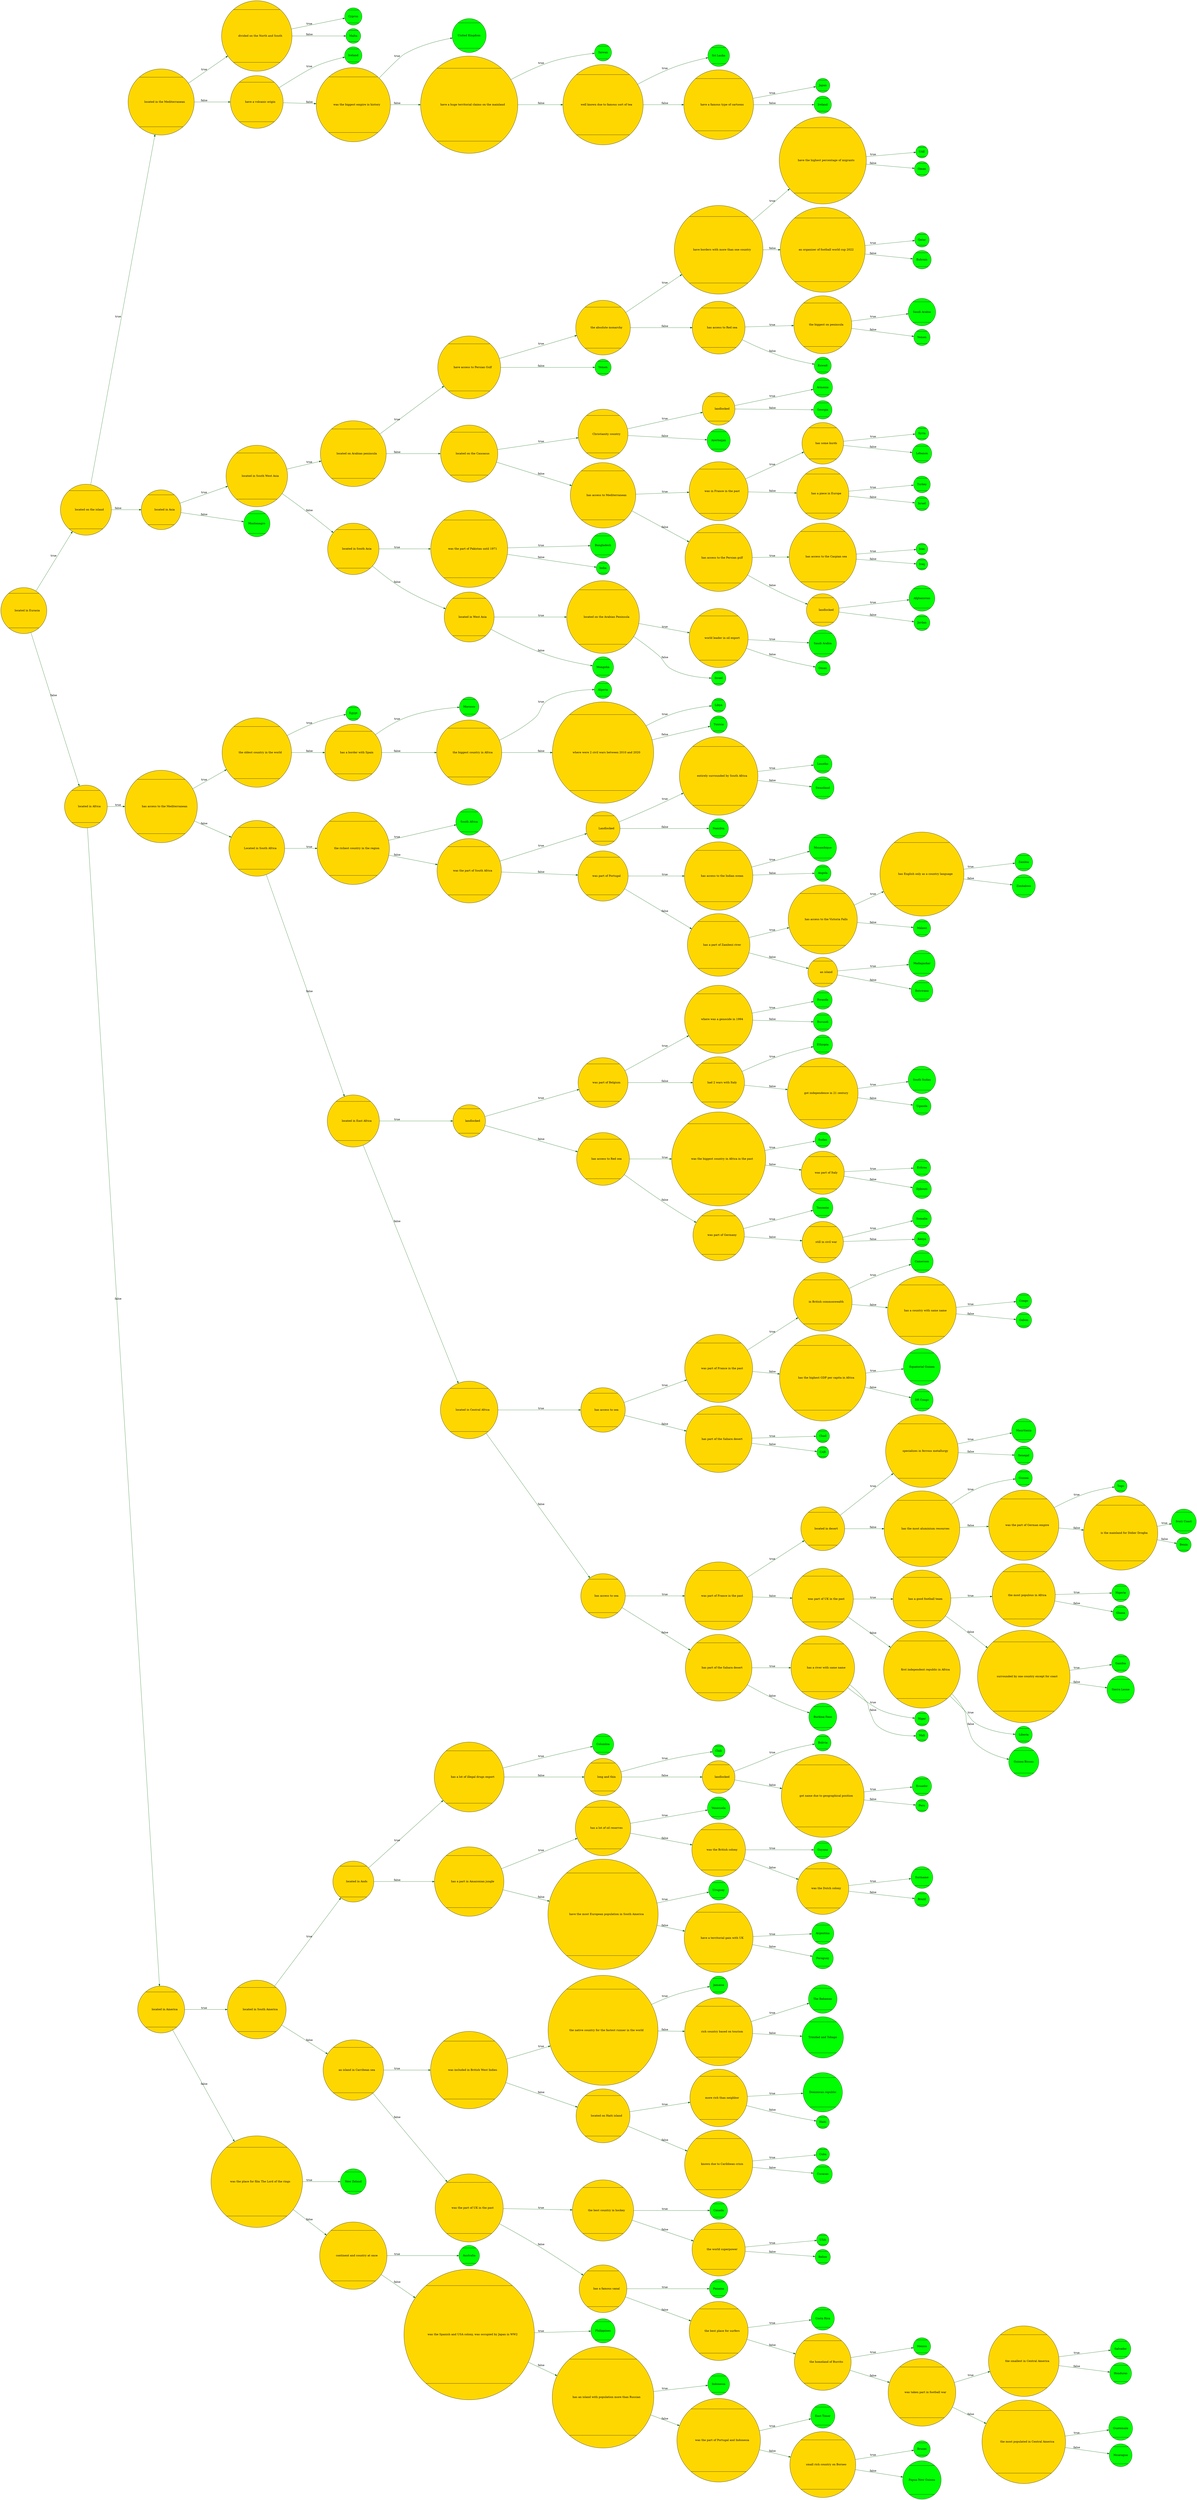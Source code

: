 digraph G{
edge [color = "darkgreen"];
rankdir = "LR";
node [shape = Mcircle];
node [color = "#000000", shape = Mcircle];
node0x563d297e5400[ style = "filled, rounded", fillcolor = "gold"]node0x563d297e5400 [label="	located in Eurasia
"];
node0x563d297e78d0[ style = "filled, rounded", fillcolor = "gold"]node0x563d297e78d0 [label="	located on the island
"];
node0x563d297e7930[ style = "filled, rounded", fillcolor = "gold"]node0x563d297e7930 [label="	located in the Mediterranean
"];
node0x563d297e7990[ style = "filled, rounded", fillcolor = "gold"]node0x563d297e7990 [label="	divided on the North and South
"];
node0x563d297e79f0[ style = "filled, rounded", fillcolor = "lime"]node0x563d297e79f0 [label="Cyprus
"];
node0x563d297e7a50[ style = "filled, rounded", fillcolor = "lime"]node0x563d297e7a50 [label="Malta
"];
node0x563d297e7ab0[ style = "filled, rounded", fillcolor = "gold"]node0x563d297e7ab0 [label="	have a volcanic origin
"];
node0x563d297e7b10[ style = "filled, rounded", fillcolor = "lime"]node0x563d297e7b10 [label="Iceland
"];
node0x563d297e7b70[ style = "filled, rounded", fillcolor = "gold"]node0x563d297e7b70 [label="	was the biggest empire in history
"];
node0x563d297e7bd0[ style = "filled, rounded", fillcolor = "lime"]node0x563d297e7bd0 [label="United Kingdom
"];
node0x563d297e7c30[ style = "filled, rounded", fillcolor = "gold"]node0x563d297e7c30 [label="	have a huge territorial claims on the mainland
"];
node0x563d297e7c90[ style = "filled, rounded", fillcolor = "lime"]node0x563d297e7c90 [label="Taiwan
"];
node0x563d297e7cf0[ style = "filled, rounded", fillcolor = "gold"]node0x563d297e7cf0 [label="	well known due to famous sort of tea
"];
node0x563d297e7d50[ style = "filled, rounded", fillcolor = "lime"]node0x563d297e7d50 [label="Sri Lanka
"];
node0x563d297e7db0[ style = "filled, rounded", fillcolor = "gold"]node0x563d297e7db0 [label="	have a famous type of cartoons
"];
node0x563d297e7e10[ style = "filled, rounded", fillcolor = "lime"]node0x563d297e7e10 [label="Japan
"];
node0x563d297e7e70[ style = "filled, rounded", fillcolor = "lime"]node0x563d297e7e70 [label="Ireland
"];
node0x563d297e7ed0[ style = "filled, rounded", fillcolor = "gold"]node0x563d297e7ed0 [label="	located in Asia
"];
node0x563d297e7f30[ style = "filled, rounded", fillcolor = "gold"]node0x563d297e7f30 [label="	located in South West Asia
"];
node0x563d297e7f90[ style = "filled, rounded", fillcolor = "gold"]node0x563d297e7f90 [label="	located on Arabian peninsula
"];
node0x563d297e7ff0[ style = "filled, rounded", fillcolor = "gold"]node0x563d297e7ff0 [label="	have access to Persian Gulf
"];
node0x563d297e8050[ style = "filled, rounded", fillcolor = "gold"]node0x563d297e8050 [label="	the absolute monarchy
"];
node0x563d297e80b0[ style = "filled, rounded", fillcolor = "gold"]node0x563d297e80b0 [label="	have borders with more than one country
"];
node0x563d297e8110[ style = "filled, rounded", fillcolor = "gold"]node0x563d297e8110 [label="	have the highest percentage of migrants
"];
node0x563d297e8170[ style = "filled, rounded", fillcolor = "lime"]node0x563d297e8170 [label="UAE
"];
node0x563d297e81d0[ style = "filled, rounded", fillcolor = "lime"]node0x563d297e81d0 [label="Oman
"];
node0x563d297e8230[ style = "filled, rounded", fillcolor = "gold"]node0x563d297e8230 [label="	an organizer of football world cup 2022
"];
node0x563d297e8290[ style = "filled, rounded", fillcolor = "lime"]node0x563d297e8290 [label="Qatar
"];
node0x563d297e82f0[ style = "filled, rounded", fillcolor = "lime"]node0x563d297e82f0 [label="Bahrain
"];
node0x563d297e8350[ style = "filled, rounded", fillcolor = "gold"]node0x563d297e8350 [label="	has access to Red sea
"];
node0x563d297e83b0[ style = "filled, rounded", fillcolor = "gold"]node0x563d297e83b0 [label="	the biggest on peninsula
"];
node0x563d297e8410[ style = "filled, rounded", fillcolor = "lime"]node0x563d297e8410 [label="Saudi Arabia
"];
node0x563d297e8470[ style = "filled, rounded", fillcolor = "lime"]node0x563d297e8470 [label="Yemen
"];
node0x563d297e84d0[ style = "filled, rounded", fillcolor = "lime"]node0x563d297e84d0 [label="Kuwait
"];
node0x563d297e8530[ style = "filled, rounded", fillcolor = "lime"]node0x563d297e8530 [label="Yemen
"];
node0x563d297e8590[ style = "filled, rounded", fillcolor = "gold"]node0x563d297e8590 [label="	located on the Caucasus
"];
node0x563d297e85f0[ style = "filled, rounded", fillcolor = "gold"]node0x563d297e85f0 [label="	Christianity country
"];
node0x563d297e8650[ style = "filled, rounded", fillcolor = "gold"]node0x563d297e8650 [label="	landlocked
"];
node0x563d297e86b0[ style = "filled, rounded", fillcolor = "lime"]node0x563d297e86b0 [label="Armenia
"];
node0x563d297e8710[ style = "filled, rounded", fillcolor = "lime"]node0x563d297e8710 [label="Georgia
"];
node0x563d297e8770[ style = "filled, rounded", fillcolor = "lime"]node0x563d297e8770 [label="Azerbaijan
"];
node0x563d297e87d0[ style = "filled, rounded", fillcolor = "gold"]node0x563d297e87d0 [label="	has access to Mediterranean
"];
node0x563d297e8830[ style = "filled, rounded", fillcolor = "gold"]node0x563d297e8830 [label="	was in France in the past
"];
node0x563d297e8890[ style = "filled, rounded", fillcolor = "gold"]node0x563d297e8890 [label="	has some kurds
"];
node0x563d297e88f0[ style = "filled, rounded", fillcolor = "lime"]node0x563d297e88f0 [label="Syria
"];
node0x563d297e8950[ style = "filled, rounded", fillcolor = "lime"]node0x563d297e8950 [label="Lebanon
"];
node0x563d297e89b0[ style = "filled, rounded", fillcolor = "gold"]node0x563d297e89b0 [label="	has a piece in Europe
"];
node0x563d297e8a10[ style = "filled, rounded", fillcolor = "lime"]node0x563d297e8a10 [label="Turkey
"];
node0x563d297e8a70[ style = "filled, rounded", fillcolor = "lime"]node0x563d297e8a70 [label="Israel
"];
node0x563d297e8ad0[ style = "filled, rounded", fillcolor = "gold"]node0x563d297e8ad0 [label="	has access to the Persian gulf
"];
node0x563d297e8b30[ style = "filled, rounded", fillcolor = "gold"]node0x563d297e8b30 [label="	has access to the Caspian sea
"];
node0x563d297e8b90[ style = "filled, rounded", fillcolor = "lime"]node0x563d297e8b90 [label="Iran
"];
node0x563d297e8bf0[ style = "filled, rounded", fillcolor = "lime"]node0x563d297e8bf0 [label="Iraq
"];
node0x563d297e8c50[ style = "filled, rounded", fillcolor = "gold"]node0x563d297e8c50 [label="	landlocked
"];
node0x563d297e8cb0[ style = "filled, rounded", fillcolor = "lime"]node0x563d297e8cb0 [label="Afghanistan
"];
node0x563d297e8d10[ style = "filled, rounded", fillcolor = "lime"]node0x563d297e8d10 [label="Jordan
"];
node0x563d297e8d70[ style = "filled, rounded", fillcolor = "gold"]node0x563d297e8d70 [label="	located in South Asia
"];
node0x563d297e8dd0[ style = "filled, rounded", fillcolor = "gold"]node0x563d297e8dd0 [label="	was the part of Pakistan until 1971
"];
node0x563d297e8e30[ style = "filled, rounded", fillcolor = "lime"]node0x563d297e8e30 [label="Bangladesh
"];
node0x563d297e8e90[ style = "filled, rounded", fillcolor = "lime"]node0x563d297e8e90 [label="India
"];
node0x563d297e8ef0[ style = "filled, rounded", fillcolor = "gold"]node0x563d297e8ef0 [label="	located in West Asia
"];
node0x563d297e8f50[ style = "filled, rounded", fillcolor = "gold"]node0x563d297e8f50 [label="	located on the Arabian Peninsula
"];
node0x563d297e8fb0[ style = "filled, rounded", fillcolor = "gold"]node0x563d297e8fb0 [label="	world leader in oil export
"];
node0x563d297e9010[ style = "filled, rounded", fillcolor = "lime"]node0x563d297e9010 [label="Saudi Arabia
"];
node0x563d297e9070[ style = "filled, rounded", fillcolor = "lime"]node0x563d297e9070 [label="Oman
"];
node0x563d297e90d0[ style = "filled, rounded", fillcolor = "lime"]node0x563d297e90d0 [label="Israel
"];
node0x563d297e9130[ style = "filled, rounded", fillcolor = "lime"]node0x563d297e9130 [label="Mongolia
"];
node0x563d297e9190[ style = "filled, rounded", fillcolor = "lime"]node0x563d297e9190 [label="Montenegro
"];
node0x563d297e91f0[ style = "filled, rounded", fillcolor = "gold"]node0x563d297e91f0 [label="	located in Africa
"];
node0x563d297e9250[ style = "filled, rounded", fillcolor = "gold"]node0x563d297e9250 [label="	has access to the Mediterranean
"];
node0x563d297e92b0[ style = "filled, rounded", fillcolor = "gold"]node0x563d297e92b0 [label="	the oldest country in the world
"];
node0x563d297e9310[ style = "filled, rounded", fillcolor = "lime"]node0x563d297e9310 [label="Egypt
"];
node0x563d297e9370[ style = "filled, rounded", fillcolor = "gold"]node0x563d297e9370 [label="	has a border with Spain
"];
node0x563d297e93d0[ style = "filled, rounded", fillcolor = "lime"]node0x563d297e93d0 [label="Morocco
"];
node0x563d297e9430[ style = "filled, rounded", fillcolor = "gold"]node0x563d297e9430 [label="	the biggest country in Africa
"];
node0x563d297e9490[ style = "filled, rounded", fillcolor = "lime"]node0x563d297e9490 [label="Algeria
"];
node0x563d297e94f0[ style = "filled, rounded", fillcolor = "gold"]node0x563d297e94f0 [label="	where were 2 civil wars between 2010 and 2020
"];
node0x563d297e9550[ style = "filled, rounded", fillcolor = "lime"]node0x563d297e9550 [label="Libya
"];
node0x563d297e95b0[ style = "filled, rounded", fillcolor = "lime"]node0x563d297e95b0 [label="Tunisia
"];
node0x563d297e9610[ style = "filled, rounded", fillcolor = "gold"]node0x563d297e9610 [label="	Located in South Africa
"];
node0x563d297e9670[ style = "filled, rounded", fillcolor = "gold"]node0x563d297e9670 [label="	the richest country in the region
"];
node0x563d297e96d0[ style = "filled, rounded", fillcolor = "lime"]node0x563d297e96d0 [label="South Africa
"];
node0x563d297e9730[ style = "filled, rounded", fillcolor = "gold"]node0x563d297e9730 [label="	was the part of South Africa
"];
node0x563d297e9790[ style = "filled, rounded", fillcolor = "gold"]node0x563d297e9790 [label="	Landlocked
"];
node0x563d297e97f0[ style = "filled, rounded", fillcolor = "gold"]node0x563d297e97f0 [label="	entirely surrounded by South Africa
"];
node0x563d297e9850[ style = "filled, rounded", fillcolor = "lime"]node0x563d297e9850 [label="Lesotho
"];
node0x563d297e98b0[ style = "filled, rounded", fillcolor = "lime"]node0x563d297e98b0 [label="Swaziland
"];
node0x563d297e9910[ style = "filled, rounded", fillcolor = "lime"]node0x563d297e9910 [label="Namibia
"];
node0x563d297e9970[ style = "filled, rounded", fillcolor = "gold"]node0x563d297e9970 [label="	was part of Portugal
"];
node0x563d297e99d0[ style = "filled, rounded", fillcolor = "gold"]node0x563d297e99d0 [label="	has access to the Indian ocean
"];
node0x563d297e9a30[ style = "filled, rounded", fillcolor = "lime"]node0x563d297e9a30 [label="Mozambique
"];
node0x563d297e9a90[ style = "filled, rounded", fillcolor = "lime"]node0x563d297e9a90 [label="Angola
"];
node0x563d297e9af0[ style = "filled, rounded", fillcolor = "gold"]node0x563d297e9af0 [label="	has a part of Zambezi river
"];
node0x563d297e9b50[ style = "filled, rounded", fillcolor = "gold"]node0x563d297e9b50 [label="	has access to the Victoria Falls
"];
node0x563d297e9bb0[ style = "filled, rounded", fillcolor = "gold"]node0x563d297e9bb0 [label="	has English only as a country language
"];
node0x563d297e9c10[ style = "filled, rounded", fillcolor = "lime"]node0x563d297e9c10 [label="Zambia
"];
node0x563d297e9c70[ style = "filled, rounded", fillcolor = "lime"]node0x563d297e9c70 [label="Zimbabwe
"];
node0x563d297e9cd0[ style = "filled, rounded", fillcolor = "lime"]node0x563d297e9cd0 [label="Malawi
"];
node0x563d297e9d30[ style = "filled, rounded", fillcolor = "gold"]node0x563d297e9d30 [label="	an island
"];
node0x563d297e9d90[ style = "filled, rounded", fillcolor = "lime"]node0x563d297e9d90 [label="Madagaskar
"];
node0x563d297e9df0[ style = "filled, rounded", fillcolor = "lime"]node0x563d297e9df0 [label="Botswana
"];
node0x563d297e9e50[ style = "filled, rounded", fillcolor = "gold"]node0x563d297e9e50 [label="	located in East Africa
"];
node0x563d297e9eb0[ style = "filled, rounded", fillcolor = "gold"]node0x563d297e9eb0 [label="	landlocked
"];
node0x563d297e9f10[ style = "filled, rounded", fillcolor = "gold"]node0x563d297e9f10 [label="	was part of Belgium
"];
node0x563d297e9f70[ style = "filled, rounded", fillcolor = "gold"]node0x563d297e9f70 [label="	where was a genocide in 1994
"];
node0x563d297e9fd0[ style = "filled, rounded", fillcolor = "lime"]node0x563d297e9fd0 [label="Rwanda
"];
node0x563d297ea030[ style = "filled, rounded", fillcolor = "lime"]node0x563d297ea030 [label="Burundi
"];
node0x563d297ea090[ style = "filled, rounded", fillcolor = "gold"]node0x563d297ea090 [label="	had 2 wars with Italy
"];
node0x563d297ea0f0[ style = "filled, rounded", fillcolor = "lime"]node0x563d297ea0f0 [label="Ethiopia
"];
node0x563d297ea150[ style = "filled, rounded", fillcolor = "gold"]node0x563d297ea150 [label="	got independence in 21 century
"];
node0x563d297ea1b0[ style = "filled, rounded", fillcolor = "lime"]node0x563d297ea1b0 [label="South Sudan
"];
node0x563d297ea210[ style = "filled, rounded", fillcolor = "lime"]node0x563d297ea210 [label="Uganda
"];
node0x563d297ea270[ style = "filled, rounded", fillcolor = "gold"]node0x563d297ea270 [label="	has access to Red sea
"];
node0x563d297ea2d0[ style = "filled, rounded", fillcolor = "gold"]node0x563d297ea2d0 [label="	was the biggest country in Africa in the past
"];
node0x563d297ea330[ style = "filled, rounded", fillcolor = "lime"]node0x563d297ea330 [label="Sudan
"];
node0x563d297ea390[ style = "filled, rounded", fillcolor = "gold"]node0x563d297ea390 [label="	was part of Italy
"];
node0x563d297ea3f0[ style = "filled, rounded", fillcolor = "lime"]node0x563d297ea3f0 [label="Eritrea
"];
node0x563d297ea450[ style = "filled, rounded", fillcolor = "lime"]node0x563d297ea450 [label="Djibouti
"];
node0x563d297ea4b0[ style = "filled, rounded", fillcolor = "gold"]node0x563d297ea4b0 [label="	was part of Germany
"];
node0x563d297ea510[ style = "filled, rounded", fillcolor = "lime"]node0x563d297ea510 [label="Tanzania
"];
node0x563d297ea570[ style = "filled, rounded", fillcolor = "gold"]node0x563d297ea570 [label="	still in civil war
"];
node0x563d297ea5d0[ style = "filled, rounded", fillcolor = "lime"]node0x563d297ea5d0 [label="Somalia
"];
node0x563d297ea630[ style = "filled, rounded", fillcolor = "lime"]node0x563d297ea630 [label="Kenya
"];
node0x563d297ea690[ style = "filled, rounded", fillcolor = "gold"]node0x563d297ea690 [label="	located in Central Africa
"];
node0x563d297ea6f0[ style = "filled, rounded", fillcolor = "gold"]node0x563d297ea6f0 [label="	has access to sea
"];
node0x563d297ea750[ style = "filled, rounded", fillcolor = "gold"]node0x563d297ea750 [label="	was part of France in the past
"];
node0x563d297ea7b0[ style = "filled, rounded", fillcolor = "gold"]node0x563d297ea7b0 [label="	in British commonwealth
"];
node0x563d297ea810[ style = "filled, rounded", fillcolor = "lime"]node0x563d297ea810 [label="Cameroon
"];
node0x563d297ea870[ style = "filled, rounded", fillcolor = "gold"]node0x563d297ea870 [label="	has a country with same name
"];
node0x563d297ea8d0[ style = "filled, rounded", fillcolor = "lime"]node0x563d297ea8d0 [label="Congo
"];
node0x563d297ea930[ style = "filled, rounded", fillcolor = "lime"]node0x563d297ea930 [label="Gabon
"];
node0x563d297ea990[ style = "filled, rounded", fillcolor = "gold"]node0x563d297ea990 [label="	has the highest GDP per capita in Africa
"];
node0x563d297ea9f0[ style = "filled, rounded", fillcolor = "lime"]node0x563d297ea9f0 [label="Equatorial Guinea
"];
node0x563d297eaa50[ style = "filled, rounded", fillcolor = "lime"]node0x563d297eaa50 [label="DR Congo
"];
node0x563d297eaab0[ style = "filled, rounded", fillcolor = "gold"]node0x563d297eaab0 [label="	has part of the Sahara desert
"];
node0x563d297eab10[ style = "filled, rounded", fillcolor = "lime"]node0x563d297eab10 [label="Chad
"];
node0x563d297eab70[ style = "filled, rounded", fillcolor = "lime"]node0x563d297eab70 [label="CAR
"];
node0x563d297eabd0[ style = "filled, rounded", fillcolor = "gold"]node0x563d297eabd0 [label="	has access to sea
"];
node0x563d297eac30[ style = "filled, rounded", fillcolor = "gold"]node0x563d297eac30 [label="	was part of France in the past
"];
node0x563d297eac90[ style = "filled, rounded", fillcolor = "gold"]node0x563d297eac90 [label="	located in desert
"];
node0x563d297eacf0[ style = "filled, rounded", fillcolor = "gold"]node0x563d297eacf0 [label="	specializes in ferrous metallurgy
"];
node0x563d297ead50[ style = "filled, rounded", fillcolor = "lime"]node0x563d297ead50 [label="Mauritania
"];
node0x563d297eadb0[ style = "filled, rounded", fillcolor = "lime"]node0x563d297eadb0 [label="Senegal
"];
node0x563d297eae10[ style = "filled, rounded", fillcolor = "gold"]node0x563d297eae10 [label="	has the most aluminium resources
"];
node0x563d297eae70[ style = "filled, rounded", fillcolor = "lime"]node0x563d297eae70 [label="Guinea
"];
node0x563d297eaed0[ style = "filled, rounded", fillcolor = "gold"]node0x563d297eaed0 [label="	was the part of German empire
"];
node0x563d297eaf30[ style = "filled, rounded", fillcolor = "lime"]node0x563d297eaf30 [label="Togo
"];
node0x563d297eaf90[ style = "filled, rounded", fillcolor = "gold"]node0x563d297eaf90 [label="	is the mainland for Didier Drogba
"];
node0x563d297eaff0[ style = "filled, rounded", fillcolor = "lime"]node0x563d297eaff0 [label="Ivory Coast
"];
node0x563d297eb050[ style = "filled, rounded", fillcolor = "lime"]node0x563d297eb050 [label="Benin
"];
node0x563d297eb0b0[ style = "filled, rounded", fillcolor = "gold"]node0x563d297eb0b0 [label="	was part of UK in the past
"];
node0x563d297eb110[ style = "filled, rounded", fillcolor = "gold"]node0x563d297eb110 [label="	has a good football team
"];
node0x563d297eb170[ style = "filled, rounded", fillcolor = "gold"]node0x563d297eb170 [label="	the most populous in Africa
"];
node0x563d297eb1d0[ style = "filled, rounded", fillcolor = "lime"]node0x563d297eb1d0 [label="Nigeria
"];
node0x563d297eb230[ style = "filled, rounded", fillcolor = "lime"]node0x563d297eb230 [label="Ghana
"];
node0x563d297eb290[ style = "filled, rounded", fillcolor = "gold"]node0x563d297eb290 [label="	surrounded by one country except for coast
"];
node0x563d297eb2f0[ style = "filled, rounded", fillcolor = "lime"]node0x563d297eb2f0 [label="Gambia
"];
node0x563d297eb350[ style = "filled, rounded", fillcolor = "lime"]node0x563d297eb350 [label="Sierra Leone
"];
node0x563d297eb3b0[ style = "filled, rounded", fillcolor = "gold"]node0x563d297eb3b0 [label="	first independent republic in Africa
"];
node0x563d297eb410[ style = "filled, rounded", fillcolor = "lime"]node0x563d297eb410 [label="Liberia
"];
node0x563d297eb470[ style = "filled, rounded", fillcolor = "lime"]node0x563d297eb470 [label="Guinea Bissau
"];
node0x563d297eb4d0[ style = "filled, rounded", fillcolor = "gold"]node0x563d297eb4d0 [label="	has part of the Sahara desert
"];
node0x563d297eb530[ style = "filled, rounded", fillcolor = "gold"]node0x563d297eb530 [label="	has a river with same name
"];
node0x563d297eb590[ style = "filled, rounded", fillcolor = "lime"]node0x563d297eb590 [label="Niger
"];
node0x563d297eb5f0[ style = "filled, rounded", fillcolor = "lime"]node0x563d297eb5f0 [label="Mali
"];
node0x563d297eb650[ style = "filled, rounded", fillcolor = "lime"]node0x563d297eb650 [label="Burkina Faso
"];
node0x563d297eb6b0[ style = "filled, rounded", fillcolor = "gold"]node0x563d297eb6b0 [label="	located in America
"];
node0x563d297eb710[ style = "filled, rounded", fillcolor = "gold"]node0x563d297eb710 [label="	located in South America
"];
node0x563d297eb770[ style = "filled, rounded", fillcolor = "gold"]node0x563d297eb770 [label="	located in Ands
"];
node0x563d297eb7d0[ style = "filled, rounded", fillcolor = "gold"]node0x563d297eb7d0 [label="	has a lot of illegal drugs export
"];
node0x563d297eb830[ style = "filled, rounded", fillcolor = "lime"]node0x563d297eb830 [label="Columbia
"];
node0x563d297eb890[ style = "filled, rounded", fillcolor = "gold"]node0x563d297eb890 [label="	long and thin
"];
node0x563d297eb8f0[ style = "filled, rounded", fillcolor = "lime"]node0x563d297eb8f0 [label="Chili
"];
node0x563d297eb950[ style = "filled, rounded", fillcolor = "gold"]node0x563d297eb950 [label="	landlocked
"];
node0x563d297eb9b0[ style = "filled, rounded", fillcolor = "lime"]node0x563d297eb9b0 [label="Bolivia
"];
node0x563d297eba10[ style = "filled, rounded", fillcolor = "gold"]node0x563d297eba10 [label="	got name due to geographical position
"];
node0x563d297eba70[ style = "filled, rounded", fillcolor = "lime"]node0x563d297eba70 [label="Ecuador
"];
node0x563d297ebad0[ style = "filled, rounded", fillcolor = "lime"]node0x563d297ebad0 [label="Peru
"];
node0x563d297ebb30[ style = "filled, rounded", fillcolor = "gold"]node0x563d297ebb30 [label="	has a part in Amazonian jungle
"];
node0x563d297ebb90[ style = "filled, rounded", fillcolor = "gold"]node0x563d297ebb90 [label="	has a lot of oil reserves
"];
node0x563d297ebbf0[ style = "filled, rounded", fillcolor = "lime"]node0x563d297ebbf0 [label="Venezuela
"];
node0x563d297ebc50[ style = "filled, rounded", fillcolor = "gold"]node0x563d297ebc50 [label="	was the British colony
"];
node0x563d297ebcb0[ style = "filled, rounded", fillcolor = "lime"]node0x563d297ebcb0 [label="Guyana
"];
node0x563d297ebd10[ style = "filled, rounded", fillcolor = "gold"]node0x563d297ebd10 [label="	was the Dutch colony
"];
node0x563d297ebd70[ style = "filled, rounded", fillcolor = "lime"]node0x563d297ebd70 [label="Suriname
"];
node0x563d297ebdd0[ style = "filled, rounded", fillcolor = "lime"]node0x563d297ebdd0 [label="Brazil
"];
node0x563d297ebe30[ style = "filled, rounded", fillcolor = "gold"]node0x563d297ebe30 [label="	have the most European population in South America
"];
node0x563d297ebe90[ style = "filled, rounded", fillcolor = "lime"]node0x563d297ebe90 [label="Uruguay
"];
node0x563d297ebef0[ style = "filled, rounded", fillcolor = "gold"]node0x563d297ebef0 [label="	have a territorial gain with UK
"];
node0x563d297ebf50[ style = "filled, rounded", fillcolor = "lime"]node0x563d297ebf50 [label="Argentina
"];
node0x563d297ebfb0[ style = "filled, rounded", fillcolor = "lime"]node0x563d297ebfb0 [label="Paraguay
"];
node0x563d297ec010[ style = "filled, rounded", fillcolor = "gold"]node0x563d297ec010 [label="	an island in Carribean sea
"];
node0x563d297ec070[ style = "filled, rounded", fillcolor = "gold"]node0x563d297ec070 [label="	was included in British West Indies
"];
node0x563d297ec0d0[ style = "filled, rounded", fillcolor = "gold"]node0x563d297ec0d0 [label="	the native country for the fastest runner in the world
"];
node0x563d297ec130[ style = "filled, rounded", fillcolor = "lime"]node0x563d297ec130 [label="Jamaica
"];
node0x563d297ec190[ style = "filled, rounded", fillcolor = "gold"]node0x563d297ec190 [label="	rich country based on tourism
"];
node0x563d297ec1f0[ style = "filled, rounded", fillcolor = "lime"]node0x563d297ec1f0 [label="The Bahamas
"];
node0x563d297ec250[ style = "filled, rounded", fillcolor = "lime"]node0x563d297ec250 [label="Trinidad and Tobago
"];
node0x563d297ec2b0[ style = "filled, rounded", fillcolor = "gold"]node0x563d297ec2b0 [label="	located on Haiti island
"];
node0x563d297ec310[ style = "filled, rounded", fillcolor = "gold"]node0x563d297ec310 [label="	more rich than neighbor
"];
node0x563d297ec370[ style = "filled, rounded", fillcolor = "lime"]node0x563d297ec370 [label="Dominican republic
"];
node0x563d297ec3d0[ style = "filled, rounded", fillcolor = "lime"]node0x563d297ec3d0 [label="Haiti
"];
node0x563d297ec430[ style = "filled, rounded", fillcolor = "gold"]node0x563d297ec430 [label="	known due to Caribbean crisis
"];
node0x563d297ec490[ style = "filled, rounded", fillcolor = "lime"]node0x563d297ec490 [label="Cuba
"];
node0x563d297ec4f0[ style = "filled, rounded", fillcolor = "lime"]node0x563d297ec4f0 [label="Curacao
"];
node0x563d297ec550[ style = "filled, rounded", fillcolor = "gold"]node0x563d297ec550 [label="	was the part of UK in the past
"];
node0x563d297ec5b0[ style = "filled, rounded", fillcolor = "gold"]node0x563d297ec5b0 [label="	the best country in hockey
"];
node0x563d297ec610[ style = "filled, rounded", fillcolor = "lime"]node0x563d297ec610 [label="Canada
"];
node0x563d297ec670[ style = "filled, rounded", fillcolor = "gold"]node0x563d297ec670 [label="	the world superpower
"];
node0x563d297ec6d0[ style = "filled, rounded", fillcolor = "lime"]node0x563d297ec6d0 [label="USA
"];
node0x563d297ec730[ style = "filled, rounded", fillcolor = "lime"]node0x563d297ec730 [label="Belize
"];
node0x563d297ec790[ style = "filled, rounded", fillcolor = "gold"]node0x563d297ec790 [label="	has a famous canal
"];
node0x563d297ec7f0[ style = "filled, rounded", fillcolor = "lime"]node0x563d297ec7f0 [label="Panama
"];
node0x563d297ec850[ style = "filled, rounded", fillcolor = "gold"]node0x563d297ec850 [label="	the best place for surfers
"];
node0x563d297ec8b0[ style = "filled, rounded", fillcolor = "lime"]node0x563d297ec8b0 [label="Costa Rica
"];
node0x563d297ec910[ style = "filled, rounded", fillcolor = "gold"]node0x563d297ec910 [label="	the homeland of Burrito
"];
node0x563d297ec970[ style = "filled, rounded", fillcolor = "lime"]node0x563d297ec970 [label="Mexico
"];
node0x563d297ec9d0[ style = "filled, rounded", fillcolor = "gold"]node0x563d297ec9d0 [label="	was taken part in football war
"];
node0x563d297eca30[ style = "filled, rounded", fillcolor = "gold"]node0x563d297eca30 [label="	the smallest in Central America
"];
node0x563d297eca90[ style = "filled, rounded", fillcolor = "lime"]node0x563d297eca90 [label="Salvador
"];
node0x563d297ecaf0[ style = "filled, rounded", fillcolor = "lime"]node0x563d297ecaf0 [label="Honduras
"];
node0x563d297ecb50[ style = "filled, rounded", fillcolor = "gold"]node0x563d297ecb50 [label="	the most populated in Central America
"];
node0x563d297ecbb0[ style = "filled, rounded", fillcolor = "lime"]node0x563d297ecbb0 [label="Guatemala
"];
node0x563d297ecc10[ style = "filled, rounded", fillcolor = "lime"]node0x563d297ecc10 [label="Nicaragua
"];
node0x563d297ecc70[ style = "filled, rounded", fillcolor = "gold"]node0x563d297ecc70 [label="	was the place for film The Lord of the rings
"];
node0x563d297eccd0[ style = "filled, rounded", fillcolor = "lime"]node0x563d297eccd0 [label="New Zeland
"];
node0x563d297ecd30[ style = "filled, rounded", fillcolor = "gold"]node0x563d297ecd30 [label="	continent and country at once
"];
node0x563d297ecd90[ style = "filled, rounded", fillcolor = "lime"]node0x563d297ecd90 [label="Australia
"];
node0x563d297ecdf0[ style = "filled, rounded", fillcolor = "gold"]node0x563d297ecdf0 [label="	was the Spanish and USA colony, was occupied by Japan in WW2
"];
node0x563d297ece50[ style = "filled, rounded", fillcolor = "lime"]node0x563d297ece50 [label="Philippines
"];
node0x563d297eceb0[ style = "filled, rounded", fillcolor = "gold"]node0x563d297eceb0 [label="	has an island with population more than Russian
"];
node0x563d297ecf10[ style = "filled, rounded", fillcolor = "lime"]node0x563d297ecf10 [label="Indonesia
"];
node0x563d297ecf70[ style = "filled, rounded", fillcolor = "gold"]node0x563d297ecf70 [label="	was the part of Portugal and Indonesia
"];
node0x563d297ecfd0[ style = "filled, rounded", fillcolor = "lime"]node0x563d297ecfd0 [label="East Timor
"];
node0x563d297ed030[ style = "filled, rounded", fillcolor = "gold"]node0x563d297ed030 [label="	small rich country on Borneo
"];
node0x563d297ed090[ style = "filled, rounded", fillcolor = "lime"]node0x563d297ed090 [label="Brunei
"];
node0x563d297ed0f0[ style = "filled, rounded", fillcolor = "lime"]node0x563d297ed0f0 [label="Papua New Guinea
"];
node0x563d297e5400 -> node0x563d297e91f0 [label="false"];
node0x563d297e91f0 -> node0x563d297eb6b0 [label="false"];
node0x563d297eb6b0 -> node0x563d297ecc70 [label="false"];
node0x563d297ecc70 -> node0x563d297ecd30 [label="false"];
node0x563d297ecd30 -> node0x563d297ecdf0 [label="false"];
node0x563d297ecdf0 -> node0x563d297eceb0 [label="false"];
node0x563d297eceb0 -> node0x563d297ecf70 [label="false"];
node0x563d297ecf70 -> node0x563d297ed030 [label="false"];
node0x563d297ed030 -> node0x563d297ed0f0 [label="false"];
node0x563d297ed030 -> node0x563d297ed090 [label="true"];
node0x563d297ecf70 -> node0x563d297ecfd0 [label="true"];
node0x563d297eceb0 -> node0x563d297ecf10 [label="true"];
node0x563d297ecdf0 -> node0x563d297ece50 [label="true"];
node0x563d297ecd30 -> node0x563d297ecd90 [label="true"];
node0x563d297ecc70 -> node0x563d297eccd0 [label="true"];
node0x563d297eb6b0 -> node0x563d297eb710 [label="true"];
node0x563d297eb710 -> node0x563d297ec010 [label="false"];
node0x563d297ec010 -> node0x563d297ec550 [label="false"];
node0x563d297ec550 -> node0x563d297ec790 [label="false"];
node0x563d297ec790 -> node0x563d297ec850 [label="false"];
node0x563d297ec850 -> node0x563d297ec910 [label="false"];
node0x563d297ec910 -> node0x563d297ec9d0 [label="false"];
node0x563d297ec9d0 -> node0x563d297ecb50 [label="false"];
node0x563d297ecb50 -> node0x563d297ecc10 [label="false"];
node0x563d297ecb50 -> node0x563d297ecbb0 [label="true"];
node0x563d297ec9d0 -> node0x563d297eca30 [label="true"];
node0x563d297eca30 -> node0x563d297ecaf0 [label="false"];
node0x563d297eca30 -> node0x563d297eca90 [label="true"];
node0x563d297ec910 -> node0x563d297ec970 [label="true"];
node0x563d297ec850 -> node0x563d297ec8b0 [label="true"];
node0x563d297ec790 -> node0x563d297ec7f0 [label="true"];
node0x563d297ec550 -> node0x563d297ec5b0 [label="true"];
node0x563d297ec5b0 -> node0x563d297ec670 [label="false"];
node0x563d297ec670 -> node0x563d297ec730 [label="false"];
node0x563d297ec670 -> node0x563d297ec6d0 [label="true"];
node0x563d297ec5b0 -> node0x563d297ec610 [label="true"];
node0x563d297ec010 -> node0x563d297ec070 [label="true"];
node0x563d297ec070 -> node0x563d297ec2b0 [label="false"];
node0x563d297ec2b0 -> node0x563d297ec430 [label="false"];
node0x563d297ec430 -> node0x563d297ec4f0 [label="false"];
node0x563d297ec430 -> node0x563d297ec490 [label="true"];
node0x563d297ec2b0 -> node0x563d297ec310 [label="true"];
node0x563d297ec310 -> node0x563d297ec3d0 [label="false"];
node0x563d297ec310 -> node0x563d297ec370 [label="true"];
node0x563d297ec070 -> node0x563d297ec0d0 [label="true"];
node0x563d297ec0d0 -> node0x563d297ec190 [label="false"];
node0x563d297ec190 -> node0x563d297ec250 [label="false"];
node0x563d297ec190 -> node0x563d297ec1f0 [label="true"];
node0x563d297ec0d0 -> node0x563d297ec130 [label="true"];
node0x563d297eb710 -> node0x563d297eb770 [label="true"];
node0x563d297eb770 -> node0x563d297ebb30 [label="false"];
node0x563d297ebb30 -> node0x563d297ebe30 [label="false"];
node0x563d297ebe30 -> node0x563d297ebef0 [label="false"];
node0x563d297ebef0 -> node0x563d297ebfb0 [label="false"];
node0x563d297ebef0 -> node0x563d297ebf50 [label="true"];
node0x563d297ebe30 -> node0x563d297ebe90 [label="true"];
node0x563d297ebb30 -> node0x563d297ebb90 [label="true"];
node0x563d297ebb90 -> node0x563d297ebc50 [label="false"];
node0x563d297ebc50 -> node0x563d297ebd10 [label="false"];
node0x563d297ebd10 -> node0x563d297ebdd0 [label="false"];
node0x563d297ebd10 -> node0x563d297ebd70 [label="true"];
node0x563d297ebc50 -> node0x563d297ebcb0 [label="true"];
node0x563d297ebb90 -> node0x563d297ebbf0 [label="true"];
node0x563d297eb770 -> node0x563d297eb7d0 [label="true"];
node0x563d297eb7d0 -> node0x563d297eb890 [label="false"];
node0x563d297eb890 -> node0x563d297eb950 [label="false"];
node0x563d297eb950 -> node0x563d297eba10 [label="false"];
node0x563d297eba10 -> node0x563d297ebad0 [label="false"];
node0x563d297eba10 -> node0x563d297eba70 [label="true"];
node0x563d297eb950 -> node0x563d297eb9b0 [label="true"];
node0x563d297eb890 -> node0x563d297eb8f0 [label="true"];
node0x563d297eb7d0 -> node0x563d297eb830 [label="true"];
node0x563d297e91f0 -> node0x563d297e9250 [label="true"];
node0x563d297e9250 -> node0x563d297e9610 [label="false"];
node0x563d297e9610 -> node0x563d297e9e50 [label="false"];
node0x563d297e9e50 -> node0x563d297ea690 [label="false"];
node0x563d297ea690 -> node0x563d297eabd0 [label="false"];
node0x563d297eabd0 -> node0x563d297eb4d0 [label="false"];
node0x563d297eb4d0 -> node0x563d297eb650 [label="false"];
node0x563d297eb4d0 -> node0x563d297eb530 [label="true"];
node0x563d297eb530 -> node0x563d297eb5f0 [label="false"];
node0x563d297eb530 -> node0x563d297eb590 [label="true"];
node0x563d297eabd0 -> node0x563d297eac30 [label="true"];
node0x563d297eac30 -> node0x563d297eb0b0 [label="false"];
node0x563d297eb0b0 -> node0x563d297eb3b0 [label="false"];
node0x563d297eb3b0 -> node0x563d297eb470 [label="false"];
node0x563d297eb3b0 -> node0x563d297eb410 [label="true"];
node0x563d297eb0b0 -> node0x563d297eb110 [label="true"];
node0x563d297eb110 -> node0x563d297eb290 [label="false"];
node0x563d297eb290 -> node0x563d297eb350 [label="false"];
node0x563d297eb290 -> node0x563d297eb2f0 [label="true"];
node0x563d297eb110 -> node0x563d297eb170 [label="true"];
node0x563d297eb170 -> node0x563d297eb230 [label="false"];
node0x563d297eb170 -> node0x563d297eb1d0 [label="true"];
node0x563d297eac30 -> node0x563d297eac90 [label="true"];
node0x563d297eac90 -> node0x563d297eae10 [label="false"];
node0x563d297eae10 -> node0x563d297eaed0 [label="false"];
node0x563d297eaed0 -> node0x563d297eaf90 [label="false"];
node0x563d297eaf90 -> node0x563d297eb050 [label="false"];
node0x563d297eaf90 -> node0x563d297eaff0 [label="true"];
node0x563d297eaed0 -> node0x563d297eaf30 [label="true"];
node0x563d297eae10 -> node0x563d297eae70 [label="true"];
node0x563d297eac90 -> node0x563d297eacf0 [label="true"];
node0x563d297eacf0 -> node0x563d297eadb0 [label="false"];
node0x563d297eacf0 -> node0x563d297ead50 [label="true"];
node0x563d297ea690 -> node0x563d297ea6f0 [label="true"];
node0x563d297ea6f0 -> node0x563d297eaab0 [label="false"];
node0x563d297eaab0 -> node0x563d297eab70 [label="false"];
node0x563d297eaab0 -> node0x563d297eab10 [label="true"];
node0x563d297ea6f0 -> node0x563d297ea750 [label="true"];
node0x563d297ea750 -> node0x563d297ea990 [label="false"];
node0x563d297ea990 -> node0x563d297eaa50 [label="false"];
node0x563d297ea990 -> node0x563d297ea9f0 [label="true"];
node0x563d297ea750 -> node0x563d297ea7b0 [label="true"];
node0x563d297ea7b0 -> node0x563d297ea870 [label="false"];
node0x563d297ea870 -> node0x563d297ea930 [label="false"];
node0x563d297ea870 -> node0x563d297ea8d0 [label="true"];
node0x563d297ea7b0 -> node0x563d297ea810 [label="true"];
node0x563d297e9e50 -> node0x563d297e9eb0 [label="true"];
node0x563d297e9eb0 -> node0x563d297ea270 [label="false"];
node0x563d297ea270 -> node0x563d297ea4b0 [label="false"];
node0x563d297ea4b0 -> node0x563d297ea570 [label="false"];
node0x563d297ea570 -> node0x563d297ea630 [label="false"];
node0x563d297ea570 -> node0x563d297ea5d0 [label="true"];
node0x563d297ea4b0 -> node0x563d297ea510 [label="true"];
node0x563d297ea270 -> node0x563d297ea2d0 [label="true"];
node0x563d297ea2d0 -> node0x563d297ea390 [label="false"];
node0x563d297ea390 -> node0x563d297ea450 [label="false"];
node0x563d297ea390 -> node0x563d297ea3f0 [label="true"];
node0x563d297ea2d0 -> node0x563d297ea330 [label="true"];
node0x563d297e9eb0 -> node0x563d297e9f10 [label="true"];
node0x563d297e9f10 -> node0x563d297ea090 [label="false"];
node0x563d297ea090 -> node0x563d297ea150 [label="false"];
node0x563d297ea150 -> node0x563d297ea210 [label="false"];
node0x563d297ea150 -> node0x563d297ea1b0 [label="true"];
node0x563d297ea090 -> node0x563d297ea0f0 [label="true"];
node0x563d297e9f10 -> node0x563d297e9f70 [label="true"];
node0x563d297e9f70 -> node0x563d297ea030 [label="false"];
node0x563d297e9f70 -> node0x563d297e9fd0 [label="true"];
node0x563d297e9610 -> node0x563d297e9670 [label="true"];
node0x563d297e9670 -> node0x563d297e9730 [label="false"];
node0x563d297e9730 -> node0x563d297e9970 [label="false"];
node0x563d297e9970 -> node0x563d297e9af0 [label="false"];
node0x563d297e9af0 -> node0x563d297e9d30 [label="false"];
node0x563d297e9d30 -> node0x563d297e9df0 [label="false"];
node0x563d297e9d30 -> node0x563d297e9d90 [label="true"];
node0x563d297e9af0 -> node0x563d297e9b50 [label="true"];
node0x563d297e9b50 -> node0x563d297e9cd0 [label="false"];
node0x563d297e9b50 -> node0x563d297e9bb0 [label="true"];
node0x563d297e9bb0 -> node0x563d297e9c70 [label="false"];
node0x563d297e9bb0 -> node0x563d297e9c10 [label="true"];
node0x563d297e9970 -> node0x563d297e99d0 [label="true"];
node0x563d297e99d0 -> node0x563d297e9a90 [label="false"];
node0x563d297e99d0 -> node0x563d297e9a30 [label="true"];
node0x563d297e9730 -> node0x563d297e9790 [label="true"];
node0x563d297e9790 -> node0x563d297e9910 [label="false"];
node0x563d297e9790 -> node0x563d297e97f0 [label="true"];
node0x563d297e97f0 -> node0x563d297e98b0 [label="false"];
node0x563d297e97f0 -> node0x563d297e9850 [label="true"];
node0x563d297e9670 -> node0x563d297e96d0 [label="true"];
node0x563d297e9250 -> node0x563d297e92b0 [label="true"];
node0x563d297e92b0 -> node0x563d297e9370 [label="false"];
node0x563d297e9370 -> node0x563d297e9430 [label="false"];
node0x563d297e9430 -> node0x563d297e94f0 [label="false"];
node0x563d297e94f0 -> node0x563d297e95b0 [label="false"];
node0x563d297e94f0 -> node0x563d297e9550 [label="true"];
node0x563d297e9430 -> node0x563d297e9490 [label="true"];
node0x563d297e9370 -> node0x563d297e93d0 [label="true"];
node0x563d297e92b0 -> node0x563d297e9310 [label="true"];
node0x563d297e5400 -> node0x563d297e78d0 [label="true"];
node0x563d297e78d0 -> node0x563d297e7ed0 [label="false"];
node0x563d297e7ed0 -> node0x563d297e9190 [label="false"];
node0x563d297e7ed0 -> node0x563d297e7f30 [label="true"];
node0x563d297e7f30 -> node0x563d297e8d70 [label="false"];
node0x563d297e8d70 -> node0x563d297e8ef0 [label="false"];
node0x563d297e8ef0 -> node0x563d297e9130 [label="false"];
node0x563d297e8ef0 -> node0x563d297e8f50 [label="true"];
node0x563d297e8f50 -> node0x563d297e90d0 [label="false"];
node0x563d297e8f50 -> node0x563d297e8fb0 [label="true"];
node0x563d297e8fb0 -> node0x563d297e9070 [label="false"];
node0x563d297e8fb0 -> node0x563d297e9010 [label="true"];
node0x563d297e8d70 -> node0x563d297e8dd0 [label="true"];
node0x563d297e8dd0 -> node0x563d297e8e90 [label="false"];
node0x563d297e8dd0 -> node0x563d297e8e30 [label="true"];
node0x563d297e7f30 -> node0x563d297e7f90 [label="true"];
node0x563d297e7f90 -> node0x563d297e8590 [label="false"];
node0x563d297e8590 -> node0x563d297e87d0 [label="false"];
node0x563d297e87d0 -> node0x563d297e8ad0 [label="false"];
node0x563d297e8ad0 -> node0x563d297e8c50 [label="false"];
node0x563d297e8c50 -> node0x563d297e8d10 [label="false"];
node0x563d297e8c50 -> node0x563d297e8cb0 [label="true"];
node0x563d297e8ad0 -> node0x563d297e8b30 [label="true"];
node0x563d297e8b30 -> node0x563d297e8bf0 [label="false"];
node0x563d297e8b30 -> node0x563d297e8b90 [label="true"];
node0x563d297e87d0 -> node0x563d297e8830 [label="true"];
node0x563d297e8830 -> node0x563d297e89b0 [label="false"];
node0x563d297e89b0 -> node0x563d297e8a70 [label="false"];
node0x563d297e89b0 -> node0x563d297e8a10 [label="true"];
node0x563d297e8830 -> node0x563d297e8890 [label="true"];
node0x563d297e8890 -> node0x563d297e8950 [label="false"];
node0x563d297e8890 -> node0x563d297e88f0 [label="true"];
node0x563d297e8590 -> node0x563d297e85f0 [label="true"];
node0x563d297e85f0 -> node0x563d297e8770 [label="false"];
node0x563d297e85f0 -> node0x563d297e8650 [label="true"];
node0x563d297e8650 -> node0x563d297e8710 [label="false"];
node0x563d297e8650 -> node0x563d297e86b0 [label="true"];
node0x563d297e7f90 -> node0x563d297e7ff0 [label="true"];
node0x563d297e7ff0 -> node0x563d297e8530 [label="false"];
node0x563d297e7ff0 -> node0x563d297e8050 [label="true"];
node0x563d297e8050 -> node0x563d297e8350 [label="false"];
node0x563d297e8350 -> node0x563d297e84d0 [label="false"];
node0x563d297e8350 -> node0x563d297e83b0 [label="true"];
node0x563d297e83b0 -> node0x563d297e8470 [label="false"];
node0x563d297e83b0 -> node0x563d297e8410 [label="true"];
node0x563d297e8050 -> node0x563d297e80b0 [label="true"];
node0x563d297e80b0 -> node0x563d297e8230 [label="false"];
node0x563d297e8230 -> node0x563d297e82f0 [label="false"];
node0x563d297e8230 -> node0x563d297e8290 [label="true"];
node0x563d297e80b0 -> node0x563d297e8110 [label="true"];
node0x563d297e8110 -> node0x563d297e81d0 [label="false"];
node0x563d297e8110 -> node0x563d297e8170 [label="true"];
node0x563d297e78d0 -> node0x563d297e7930 [label="true"];
node0x563d297e7930 -> node0x563d297e7ab0 [label="false"];
node0x563d297e7ab0 -> node0x563d297e7b70 [label="false"];
node0x563d297e7b70 -> node0x563d297e7c30 [label="false"];
node0x563d297e7c30 -> node0x563d297e7cf0 [label="false"];
node0x563d297e7cf0 -> node0x563d297e7db0 [label="false"];
node0x563d297e7db0 -> node0x563d297e7e70 [label="false"];
node0x563d297e7db0 -> node0x563d297e7e10 [label="true"];
node0x563d297e7cf0 -> node0x563d297e7d50 [label="true"];
node0x563d297e7c30 -> node0x563d297e7c90 [label="true"];
node0x563d297e7b70 -> node0x563d297e7bd0 [label="true"];
node0x563d297e7ab0 -> node0x563d297e7b10 [label="true"];
node0x563d297e7930 -> node0x563d297e7990 [label="true"];
node0x563d297e7990 -> node0x563d297e7a50 [label="false"];
node0x563d297e7990 -> node0x563d297e79f0 [label="true"];
}
